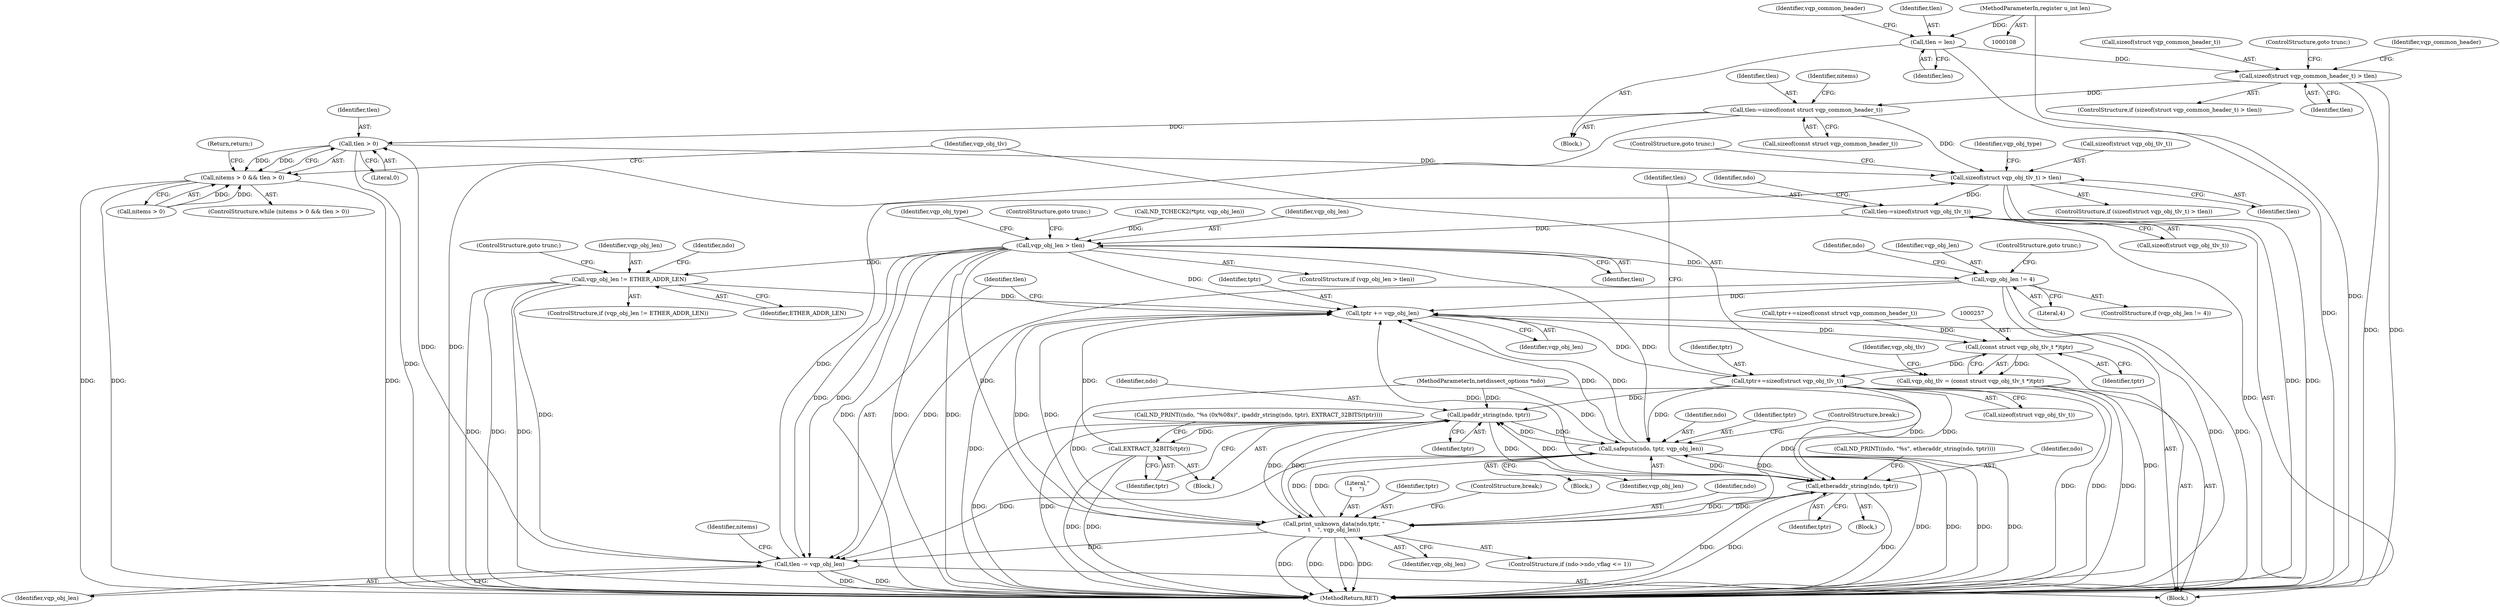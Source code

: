 digraph "0_tcpdump_3b36ec4e713dea9266db11975066c425aa669b6c@API" {
"1000241" [label="(Call,tlen-=sizeof(const struct vqp_common_header_t))"];
"1000135" [label="(Call,sizeof(struct vqp_common_header_t) > tlen)"];
"1000123" [label="(Call,tlen = len)"];
"1000111" [label="(MethodParameterIn,register u_int len)"];
"1000250" [label="(Call,tlen > 0)"];
"1000246" [label="(Call,nitems > 0 && tlen > 0)"];
"1000263" [label="(Call,sizeof(struct vqp_obj_tlv_t) > tlen)"];
"1000284" [label="(Call,tlen-=sizeof(struct vqp_obj_tlv_t))"];
"1000316" [label="(Call,vqp_obj_len > tlen)"];
"1000325" [label="(Call,vqp_obj_len != 4)"];
"1000379" [label="(Call,tptr += vqp_obj_len)"];
"1000256" [label="(Call,(const struct vqp_obj_tlv_t *)tptr)"];
"1000254" [label="(Call,vqp_obj_tlv = (const struct vqp_obj_tlv_t *)tptr)"];
"1000280" [label="(Call,tptr+=sizeof(struct vqp_obj_tlv_t))"];
"1000335" [label="(Call,ipaddr_string(ndo, tptr))"];
"1000338" [label="(Call,EXTRACT_32BITS(tptr))"];
"1000345" [label="(Call,safeputs(ndo, tptr, vqp_obj_len))"];
"1000362" [label="(Call,etheraddr_string(ndo, tptr))"];
"1000373" [label="(Call,print_unknown_data(ndo,tptr, \"\n\t    \", vqp_obj_len))"];
"1000382" [label="(Call,tlen -= vqp_obj_len)"];
"1000353" [label="(Call,vqp_obj_len != ETHER_ADDR_LEN)"];
"1000136" [label="(Call,sizeof(struct vqp_common_header_t))"];
"1000242" [label="(Identifier,tlen)"];
"1000339" [label="(Identifier,tptr)"];
"1000322" [label="(Block,)"];
"1000327" [label="(Literal,4)"];
"1000362" [label="(Call,etheraddr_string(ndo, tptr))"];
"1000241" [label="(Call,tlen-=sizeof(const struct vqp_common_header_t))"];
"1000262" [label="(ControlStructure,if (sizeof(struct vqp_obj_tlv_t) > tlen))"];
"1000319" [label="(ControlStructure,goto trunc;)"];
"1000383" [label="(Identifier,tlen)"];
"1000134" [label="(ControlStructure,if (sizeof(struct vqp_common_header_t) > tlen))"];
"1000331" [label="(Identifier,ndo)"];
"1000243" [label="(Call,sizeof(const struct vqp_common_header_t))"];
"1000290" [label="(Identifier,ndo)"];
"1000253" [label="(Block,)"];
"1000367" [label="(ControlStructure,if (ndo->ndo_vflag <= 1))"];
"1000269" [label="(Identifier,vqp_obj_type)"];
"1000318" [label="(Identifier,tlen)"];
"1000326" [label="(Identifier,vqp_obj_len)"];
"1000336" [label="(Identifier,ndo)"];
"1000247" [label="(Call,nitems > 0)"];
"1000360" [label="(Block,)"];
"1000282" [label="(Call,sizeof(struct vqp_obj_tlv_t))"];
"1000325" [label="(Call,vqp_obj_len != 4)"];
"1000379" [label="(Call,tptr += vqp_obj_len)"];
"1000324" [label="(ControlStructure,if (vqp_obj_len != 4))"];
"1000285" [label="(Identifier,tlen)"];
"1000376" [label="(Literal,\"\n\t    \")"];
"1000284" [label="(Call,tlen-=sizeof(struct vqp_obj_tlv_t))"];
"1000352" [label="(ControlStructure,if (vqp_obj_len != ETHER_ADDR_LEN))"];
"1000384" [label="(Identifier,vqp_obj_len)"];
"1000109" [label="(MethodParameterIn,netdissect_options *ndo)"];
"1000245" [label="(ControlStructure,while (nitems > 0 && tlen > 0))"];
"1000377" [label="(Identifier,vqp_obj_len)"];
"1000246" [label="(Call,nitems > 0 && tlen > 0)"];
"1000255" [label="(Identifier,vqp_obj_tlv)"];
"1000387" [label="(Return,return;)"];
"1000123" [label="(Call,tlen = len)"];
"1000127" [label="(Identifier,vqp_common_header)"];
"1000375" [label="(Identifier,tptr)"];
"1000373" [label="(Call,print_unknown_data(ndo,tptr, \"\n\t    \", vqp_obj_len))"];
"1000356" [label="(ControlStructure,goto trunc;)"];
"1000139" [label="(ControlStructure,goto trunc;)"];
"1000346" [label="(Identifier,ndo)"];
"1000261" [label="(Identifier,vqp_obj_tlv)"];
"1000112" [label="(Block,)"];
"1000345" [label="(Call,safeputs(ndo, tptr, vqp_obj_len))"];
"1000335" [label="(Call,ipaddr_string(ndo, tptr))"];
"1000382" [label="(Call,tlen -= vqp_obj_len)"];
"1000338" [label="(Call,EXTRACT_32BITS(tptr))"];
"1000266" [label="(Identifier,tlen)"];
"1000380" [label="(Identifier,tptr)"];
"1000263" [label="(Call,sizeof(struct vqp_obj_tlv_t) > tlen)"];
"1000264" [label="(Call,sizeof(struct vqp_obj_tlv_t))"];
"1000281" [label="(Identifier,tptr)"];
"1000329" [label="(Call,ND_PRINT((ndo, \"%s (0x%08x)\", ipaddr_string(ndo, tptr), EXTRACT_32BITS(tptr))))"];
"1000286" [label="(Call,sizeof(struct vqp_obj_tlv_t))"];
"1000354" [label="(Identifier,vqp_obj_len)"];
"1000311" [label="(Call,ND_TCHECK2(*tptr, vqp_obj_len))"];
"1000138" [label="(Identifier,tlen)"];
"1000258" [label="(Identifier,tptr)"];
"1000111" [label="(MethodParameterIn,register u_int len)"];
"1000378" [label="(ControlStructure,break;)"];
"1000250" [label="(Call,tlen > 0)"];
"1000125" [label="(Identifier,len)"];
"1000348" [label="(Identifier,vqp_obj_len)"];
"1000364" [label="(Identifier,tptr)"];
"1000267" [label="(ControlStructure,goto trunc;)"];
"1000357" [label="(Call,ND_PRINT((ndo, \"%s\", etheraddr_string(ndo, tptr))))"];
"1000393" [label="(MethodReturn,RET)"];
"1000252" [label="(Literal,0)"];
"1000347" [label="(Identifier,tptr)"];
"1000374" [label="(Identifier,ndo)"];
"1000381" [label="(Identifier,vqp_obj_len)"];
"1000337" [label="(Identifier,tptr)"];
"1000317" [label="(Identifier,vqp_obj_len)"];
"1000359" [label="(Identifier,ndo)"];
"1000386" [label="(Identifier,nitems)"];
"1000135" [label="(Call,sizeof(struct vqp_common_header_t) > tlen)"];
"1000124" [label="(Identifier,tlen)"];
"1000256" [label="(Call,(const struct vqp_obj_tlv_t *)tptr)"];
"1000280" [label="(Call,tptr+=sizeof(struct vqp_obj_tlv_t))"];
"1000254" [label="(Call,vqp_obj_tlv = (const struct vqp_obj_tlv_t *)tptr)"];
"1000237" [label="(Call,tptr+=sizeof(const struct vqp_common_header_t))"];
"1000355" [label="(Identifier,ETHER_ADDR_LEN)"];
"1000353" [label="(Call,vqp_obj_len != ETHER_ADDR_LEN)"];
"1000315" [label="(ControlStructure,if (vqp_obj_len > tlen))"];
"1000349" [label="(ControlStructure,break;)"];
"1000316" [label="(Call,vqp_obj_len > tlen)"];
"1000248" [label="(Identifier,nitems)"];
"1000363" [label="(Identifier,ndo)"];
"1000334" [label="(Block,)"];
"1000251" [label="(Identifier,tlen)"];
"1000328" [label="(ControlStructure,goto trunc;)"];
"1000144" [label="(Identifier,vqp_common_header)"];
"1000321" [label="(Identifier,vqp_obj_type)"];
"1000241" -> "1000112"  [label="AST: "];
"1000241" -> "1000243"  [label="CFG: "];
"1000242" -> "1000241"  [label="AST: "];
"1000243" -> "1000241"  [label="AST: "];
"1000248" -> "1000241"  [label="CFG: "];
"1000241" -> "1000393"  [label="DDG: "];
"1000135" -> "1000241"  [label="DDG: "];
"1000241" -> "1000250"  [label="DDG: "];
"1000241" -> "1000263"  [label="DDG: "];
"1000135" -> "1000134"  [label="AST: "];
"1000135" -> "1000138"  [label="CFG: "];
"1000136" -> "1000135"  [label="AST: "];
"1000138" -> "1000135"  [label="AST: "];
"1000139" -> "1000135"  [label="CFG: "];
"1000144" -> "1000135"  [label="CFG: "];
"1000135" -> "1000393"  [label="DDG: "];
"1000135" -> "1000393"  [label="DDG: "];
"1000123" -> "1000135"  [label="DDG: "];
"1000123" -> "1000112"  [label="AST: "];
"1000123" -> "1000125"  [label="CFG: "];
"1000124" -> "1000123"  [label="AST: "];
"1000125" -> "1000123"  [label="AST: "];
"1000127" -> "1000123"  [label="CFG: "];
"1000123" -> "1000393"  [label="DDG: "];
"1000111" -> "1000123"  [label="DDG: "];
"1000111" -> "1000108"  [label="AST: "];
"1000111" -> "1000393"  [label="DDG: "];
"1000250" -> "1000246"  [label="AST: "];
"1000250" -> "1000252"  [label="CFG: "];
"1000251" -> "1000250"  [label="AST: "];
"1000252" -> "1000250"  [label="AST: "];
"1000246" -> "1000250"  [label="CFG: "];
"1000250" -> "1000393"  [label="DDG: "];
"1000250" -> "1000246"  [label="DDG: "];
"1000250" -> "1000246"  [label="DDG: "];
"1000382" -> "1000250"  [label="DDG: "];
"1000250" -> "1000263"  [label="DDG: "];
"1000246" -> "1000245"  [label="AST: "];
"1000246" -> "1000247"  [label="CFG: "];
"1000247" -> "1000246"  [label="AST: "];
"1000255" -> "1000246"  [label="CFG: "];
"1000387" -> "1000246"  [label="CFG: "];
"1000246" -> "1000393"  [label="DDG: "];
"1000246" -> "1000393"  [label="DDG: "];
"1000246" -> "1000393"  [label="DDG: "];
"1000247" -> "1000246"  [label="DDG: "];
"1000247" -> "1000246"  [label="DDG: "];
"1000263" -> "1000262"  [label="AST: "];
"1000263" -> "1000266"  [label="CFG: "];
"1000264" -> "1000263"  [label="AST: "];
"1000266" -> "1000263"  [label="AST: "];
"1000267" -> "1000263"  [label="CFG: "];
"1000269" -> "1000263"  [label="CFG: "];
"1000263" -> "1000393"  [label="DDG: "];
"1000263" -> "1000393"  [label="DDG: "];
"1000382" -> "1000263"  [label="DDG: "];
"1000263" -> "1000284"  [label="DDG: "];
"1000284" -> "1000253"  [label="AST: "];
"1000284" -> "1000286"  [label="CFG: "];
"1000285" -> "1000284"  [label="AST: "];
"1000286" -> "1000284"  [label="AST: "];
"1000290" -> "1000284"  [label="CFG: "];
"1000284" -> "1000393"  [label="DDG: "];
"1000284" -> "1000316"  [label="DDG: "];
"1000316" -> "1000315"  [label="AST: "];
"1000316" -> "1000318"  [label="CFG: "];
"1000317" -> "1000316"  [label="AST: "];
"1000318" -> "1000316"  [label="AST: "];
"1000319" -> "1000316"  [label="CFG: "];
"1000321" -> "1000316"  [label="CFG: "];
"1000316" -> "1000393"  [label="DDG: "];
"1000316" -> "1000393"  [label="DDG: "];
"1000316" -> "1000393"  [label="DDG: "];
"1000311" -> "1000316"  [label="DDG: "];
"1000316" -> "1000325"  [label="DDG: "];
"1000316" -> "1000345"  [label="DDG: "];
"1000316" -> "1000353"  [label="DDG: "];
"1000316" -> "1000373"  [label="DDG: "];
"1000316" -> "1000379"  [label="DDG: "];
"1000316" -> "1000382"  [label="DDG: "];
"1000316" -> "1000382"  [label="DDG: "];
"1000325" -> "1000324"  [label="AST: "];
"1000325" -> "1000327"  [label="CFG: "];
"1000326" -> "1000325"  [label="AST: "];
"1000327" -> "1000325"  [label="AST: "];
"1000328" -> "1000325"  [label="CFG: "];
"1000331" -> "1000325"  [label="CFG: "];
"1000325" -> "1000393"  [label="DDG: "];
"1000325" -> "1000393"  [label="DDG: "];
"1000325" -> "1000379"  [label="DDG: "];
"1000325" -> "1000382"  [label="DDG: "];
"1000379" -> "1000253"  [label="AST: "];
"1000379" -> "1000381"  [label="CFG: "];
"1000380" -> "1000379"  [label="AST: "];
"1000381" -> "1000379"  [label="AST: "];
"1000383" -> "1000379"  [label="CFG: "];
"1000379" -> "1000393"  [label="DDG: "];
"1000379" -> "1000256"  [label="DDG: "];
"1000373" -> "1000379"  [label="DDG: "];
"1000373" -> "1000379"  [label="DDG: "];
"1000345" -> "1000379"  [label="DDG: "];
"1000345" -> "1000379"  [label="DDG: "];
"1000353" -> "1000379"  [label="DDG: "];
"1000338" -> "1000379"  [label="DDG: "];
"1000362" -> "1000379"  [label="DDG: "];
"1000280" -> "1000379"  [label="DDG: "];
"1000256" -> "1000254"  [label="AST: "];
"1000256" -> "1000258"  [label="CFG: "];
"1000257" -> "1000256"  [label="AST: "];
"1000258" -> "1000256"  [label="AST: "];
"1000254" -> "1000256"  [label="CFG: "];
"1000256" -> "1000393"  [label="DDG: "];
"1000256" -> "1000254"  [label="DDG: "];
"1000237" -> "1000256"  [label="DDG: "];
"1000256" -> "1000280"  [label="DDG: "];
"1000254" -> "1000253"  [label="AST: "];
"1000255" -> "1000254"  [label="AST: "];
"1000261" -> "1000254"  [label="CFG: "];
"1000254" -> "1000393"  [label="DDG: "];
"1000254" -> "1000393"  [label="DDG: "];
"1000280" -> "1000253"  [label="AST: "];
"1000280" -> "1000282"  [label="CFG: "];
"1000281" -> "1000280"  [label="AST: "];
"1000282" -> "1000280"  [label="AST: "];
"1000285" -> "1000280"  [label="CFG: "];
"1000280" -> "1000393"  [label="DDG: "];
"1000280" -> "1000335"  [label="DDG: "];
"1000280" -> "1000345"  [label="DDG: "];
"1000280" -> "1000362"  [label="DDG: "];
"1000280" -> "1000373"  [label="DDG: "];
"1000335" -> "1000334"  [label="AST: "];
"1000335" -> "1000337"  [label="CFG: "];
"1000336" -> "1000335"  [label="AST: "];
"1000337" -> "1000335"  [label="AST: "];
"1000339" -> "1000335"  [label="CFG: "];
"1000335" -> "1000393"  [label="DDG: "];
"1000335" -> "1000393"  [label="DDG: "];
"1000345" -> "1000335"  [label="DDG: "];
"1000373" -> "1000335"  [label="DDG: "];
"1000362" -> "1000335"  [label="DDG: "];
"1000109" -> "1000335"  [label="DDG: "];
"1000335" -> "1000338"  [label="DDG: "];
"1000335" -> "1000345"  [label="DDG: "];
"1000335" -> "1000362"  [label="DDG: "];
"1000335" -> "1000373"  [label="DDG: "];
"1000338" -> "1000334"  [label="AST: "];
"1000338" -> "1000339"  [label="CFG: "];
"1000339" -> "1000338"  [label="AST: "];
"1000329" -> "1000338"  [label="CFG: "];
"1000338" -> "1000393"  [label="DDG: "];
"1000338" -> "1000393"  [label="DDG: "];
"1000345" -> "1000322"  [label="AST: "];
"1000345" -> "1000348"  [label="CFG: "];
"1000346" -> "1000345"  [label="AST: "];
"1000347" -> "1000345"  [label="AST: "];
"1000348" -> "1000345"  [label="AST: "];
"1000349" -> "1000345"  [label="CFG: "];
"1000345" -> "1000393"  [label="DDG: "];
"1000345" -> "1000393"  [label="DDG: "];
"1000345" -> "1000393"  [label="DDG: "];
"1000345" -> "1000393"  [label="DDG: "];
"1000373" -> "1000345"  [label="DDG: "];
"1000362" -> "1000345"  [label="DDG: "];
"1000109" -> "1000345"  [label="DDG: "];
"1000345" -> "1000362"  [label="DDG: "];
"1000345" -> "1000373"  [label="DDG: "];
"1000345" -> "1000382"  [label="DDG: "];
"1000362" -> "1000360"  [label="AST: "];
"1000362" -> "1000364"  [label="CFG: "];
"1000363" -> "1000362"  [label="AST: "];
"1000364" -> "1000362"  [label="AST: "];
"1000357" -> "1000362"  [label="CFG: "];
"1000362" -> "1000393"  [label="DDG: "];
"1000362" -> "1000393"  [label="DDG: "];
"1000362" -> "1000393"  [label="DDG: "];
"1000373" -> "1000362"  [label="DDG: "];
"1000109" -> "1000362"  [label="DDG: "];
"1000362" -> "1000373"  [label="DDG: "];
"1000373" -> "1000367"  [label="AST: "];
"1000373" -> "1000377"  [label="CFG: "];
"1000374" -> "1000373"  [label="AST: "];
"1000375" -> "1000373"  [label="AST: "];
"1000376" -> "1000373"  [label="AST: "];
"1000377" -> "1000373"  [label="AST: "];
"1000378" -> "1000373"  [label="CFG: "];
"1000373" -> "1000393"  [label="DDG: "];
"1000373" -> "1000393"  [label="DDG: "];
"1000373" -> "1000393"  [label="DDG: "];
"1000373" -> "1000393"  [label="DDG: "];
"1000109" -> "1000373"  [label="DDG: "];
"1000373" -> "1000382"  [label="DDG: "];
"1000382" -> "1000253"  [label="AST: "];
"1000382" -> "1000384"  [label="CFG: "];
"1000383" -> "1000382"  [label="AST: "];
"1000384" -> "1000382"  [label="AST: "];
"1000386" -> "1000382"  [label="CFG: "];
"1000382" -> "1000393"  [label="DDG: "];
"1000382" -> "1000393"  [label="DDG: "];
"1000353" -> "1000382"  [label="DDG: "];
"1000353" -> "1000352"  [label="AST: "];
"1000353" -> "1000355"  [label="CFG: "];
"1000354" -> "1000353"  [label="AST: "];
"1000355" -> "1000353"  [label="AST: "];
"1000356" -> "1000353"  [label="CFG: "];
"1000359" -> "1000353"  [label="CFG: "];
"1000353" -> "1000393"  [label="DDG: "];
"1000353" -> "1000393"  [label="DDG: "];
"1000353" -> "1000393"  [label="DDG: "];
}
